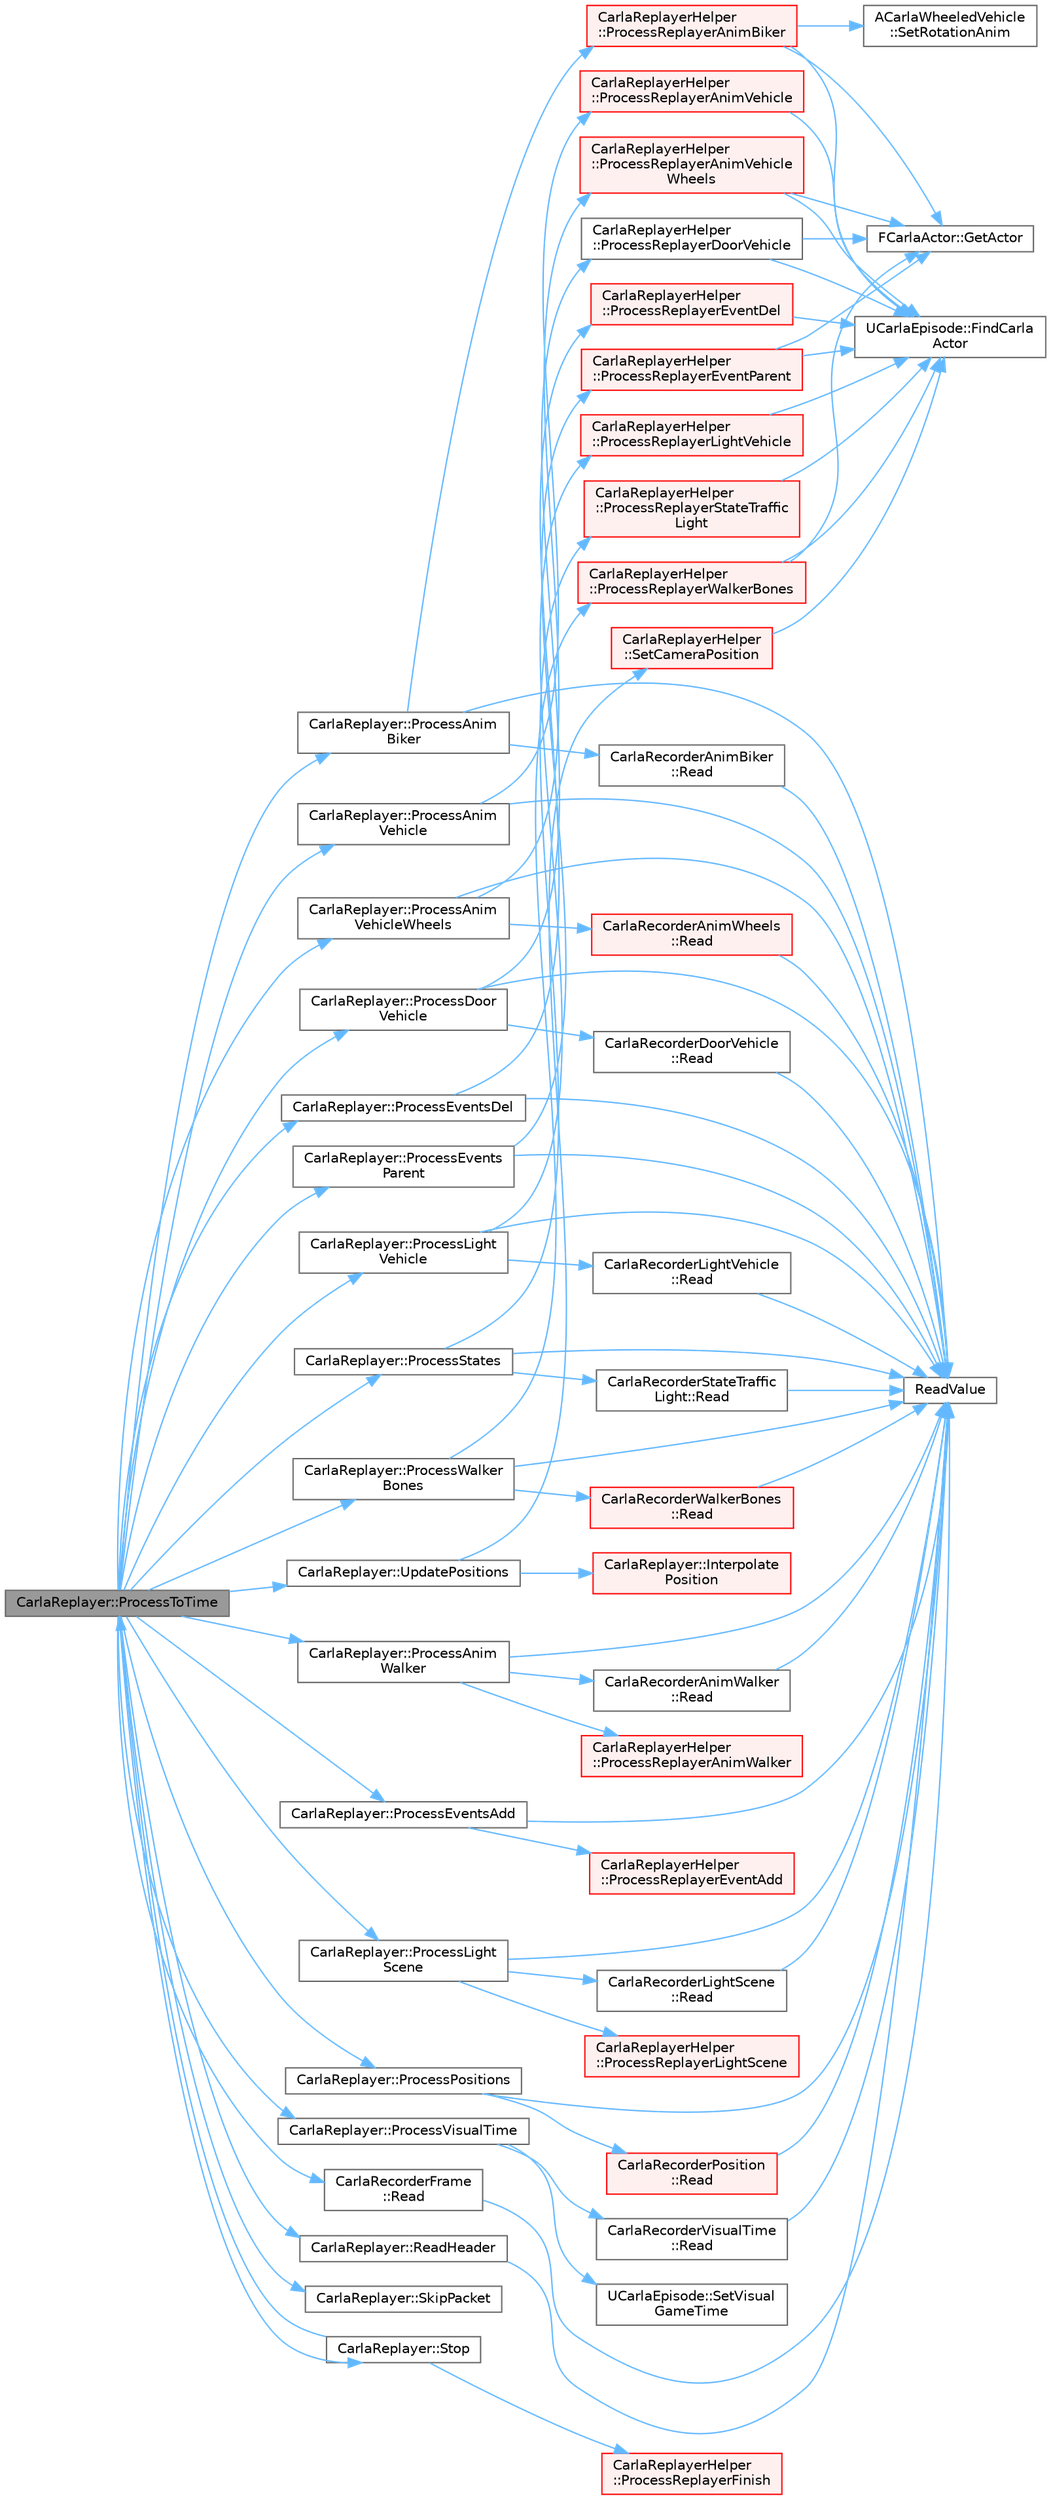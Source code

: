 digraph "CarlaReplayer::ProcessToTime"
{
 // INTERACTIVE_SVG=YES
 // LATEX_PDF_SIZE
  bgcolor="transparent";
  edge [fontname=Helvetica,fontsize=10,labelfontname=Helvetica,labelfontsize=10];
  node [fontname=Helvetica,fontsize=10,shape=box,height=0.2,width=0.4];
  rankdir="LR";
  Node1 [id="Node000001",label="CarlaReplayer::ProcessToTime",height=0.2,width=0.4,color="gray40", fillcolor="grey60", style="filled", fontcolor="black",tooltip=" "];
  Node1 -> Node2 [id="edge1_Node000001_Node000002",color="steelblue1",style="solid",tooltip=" "];
  Node2 [id="Node000002",label="CarlaReplayer::ProcessAnim\lBiker",height=0.2,width=0.4,color="grey40", fillcolor="white", style="filled",URL="$dc/dc6/classCarlaReplayer.html#ab8f3012d1c7810dedfaaedacd0e1e601",tooltip=" "];
  Node2 -> Node3 [id="edge2_Node000002_Node000003",color="steelblue1",style="solid",tooltip=" "];
  Node3 [id="Node000003",label="CarlaReplayerHelper\l::ProcessReplayerAnimBiker",height=0.2,width=0.4,color="red", fillcolor="#FFF0F0", style="filled",URL="$d8/d27/classCarlaReplayerHelper.html#ad8e81827bbe00c12346a4ab20adf6900",tooltip=" "];
  Node3 -> Node4 [id="edge3_Node000003_Node000004",color="steelblue1",style="solid",tooltip=" "];
  Node4 [id="Node000004",label="UCarlaEpisode::FindCarla\lActor",height=0.2,width=0.4,color="grey40", fillcolor="white", style="filled",URL="$dc/d84/classUCarlaEpisode.html#a4d0c7a09f4d9de8110605e10125a93aa",tooltip="Find a Carla actor by id."];
  Node3 -> Node5 [id="edge4_Node000003_Node000005",color="steelblue1",style="solid",tooltip=" "];
  Node5 [id="Node000005",label="FCarlaActor::GetActor",height=0.2,width=0.4,color="grey40", fillcolor="white", style="filled",URL="$dc/dde/classFCarlaActor.html#a4d2752987e47827efd488b90053ad415",tooltip=" "];
  Node3 -> Node6 [id="edge5_Node000003_Node000006",color="steelblue1",style="solid",tooltip=" "];
  Node6 [id="Node000006",label="ACarlaWheeledVehicle\l::SetRotationAnim",height=0.2,width=0.4,color="grey40", fillcolor="white", style="filled",URL="$d5/d70/classACarlaWheeledVehicle.html#ae25749d7eea4fcfdfd06df390d29cacf",tooltip=" "];
  Node2 -> Node8 [id="edge6_Node000002_Node000008",color="steelblue1",style="solid",tooltip=" "];
  Node8 [id="Node000008",label="CarlaRecorderAnimBiker\l::Read",height=0.2,width=0.4,color="grey40", fillcolor="white", style="filled",URL="$db/d9f/structCarlaRecorderAnimBiker.html#a53a0fca1da840cad5c7301943a0fc6b3",tooltip=" "];
  Node8 -> Node9 [id="edge7_Node000008_Node000009",color="steelblue1",style="solid",tooltip=" "];
  Node9 [id="Node000009",label="ReadValue",height=0.2,width=0.4,color="grey40", fillcolor="white", style="filled",URL="$d6/dd1/CarlaRecorderHelpers_8h.html#af7b2a7c287743d6b41ad64e8df3faa5f",tooltip=" "];
  Node2 -> Node9 [id="edge8_Node000002_Node000009",color="steelblue1",style="solid",tooltip=" "];
  Node1 -> Node10 [id="edge9_Node000001_Node000010",color="steelblue1",style="solid",tooltip=" "];
  Node10 [id="Node000010",label="CarlaReplayer::ProcessAnim\lVehicle",height=0.2,width=0.4,color="grey40", fillcolor="white", style="filled",URL="$dc/dc6/classCarlaReplayer.html#a3e7f6d573e365e8286fff2d364508898",tooltip=" "];
  Node10 -> Node11 [id="edge10_Node000010_Node000011",color="steelblue1",style="solid",tooltip=" "];
  Node11 [id="Node000011",label="CarlaReplayerHelper\l::ProcessReplayerAnimVehicle",height=0.2,width=0.4,color="red", fillcolor="#FFF0F0", style="filled",URL="$d8/d27/classCarlaReplayerHelper.html#a9ca2608313382327528bcc20642b44e2",tooltip=" "];
  Node11 -> Node4 [id="edge11_Node000011_Node000004",color="steelblue1",style="solid",tooltip=" "];
  Node10 -> Node9 [id="edge12_Node000010_Node000009",color="steelblue1",style="solid",tooltip=" "];
  Node1 -> Node13 [id="edge13_Node000001_Node000013",color="steelblue1",style="solid",tooltip=" "];
  Node13 [id="Node000013",label="CarlaReplayer::ProcessAnim\lVehicleWheels",height=0.2,width=0.4,color="grey40", fillcolor="white", style="filled",URL="$dc/dc6/classCarlaReplayer.html#a36173bcde3a636cea162c3570c66b849",tooltip=" "];
  Node13 -> Node14 [id="edge14_Node000013_Node000014",color="steelblue1",style="solid",tooltip=" "];
  Node14 [id="Node000014",label="CarlaReplayerHelper\l::ProcessReplayerAnimVehicle\lWheels",height=0.2,width=0.4,color="red", fillcolor="#FFF0F0", style="filled",URL="$d8/d27/classCarlaReplayerHelper.html#a37a1a54d50ed4cbe1a5490d28f5bf7b7",tooltip=" "];
  Node14 -> Node4 [id="edge15_Node000014_Node000004",color="steelblue1",style="solid",tooltip=" "];
  Node14 -> Node5 [id="edge16_Node000014_Node000005",color="steelblue1",style="solid",tooltip=" "];
  Node13 -> Node16 [id="edge17_Node000013_Node000016",color="steelblue1",style="solid",tooltip=" "];
  Node16 [id="Node000016",label="CarlaRecorderAnimWheels\l::Read",height=0.2,width=0.4,color="red", fillcolor="#FFF0F0", style="filled",URL="$d0/de7/structCarlaRecorderAnimWheels.html#a7793613d2c258bbc41ba55a91224d7ec",tooltip=" "];
  Node16 -> Node9 [id="edge18_Node000016_Node000009",color="steelblue1",style="solid",tooltip=" "];
  Node13 -> Node9 [id="edge19_Node000013_Node000009",color="steelblue1",style="solid",tooltip=" "];
  Node1 -> Node18 [id="edge20_Node000001_Node000018",color="steelblue1",style="solid",tooltip=" "];
  Node18 [id="Node000018",label="CarlaReplayer::ProcessAnim\lWalker",height=0.2,width=0.4,color="grey40", fillcolor="white", style="filled",URL="$dc/dc6/classCarlaReplayer.html#aaea1d59cb968cbf79045a141601195d5",tooltip=" "];
  Node18 -> Node19 [id="edge21_Node000018_Node000019",color="steelblue1",style="solid",tooltip=" "];
  Node19 [id="Node000019",label="CarlaReplayerHelper\l::ProcessReplayerAnimWalker",height=0.2,width=0.4,color="red", fillcolor="#FFF0F0", style="filled",URL="$d8/d27/classCarlaReplayerHelper.html#a72d043cce18bb3b17ecbe787b7770b8d",tooltip=" "];
  Node18 -> Node22 [id="edge22_Node000018_Node000022",color="steelblue1",style="solid",tooltip=" "];
  Node22 [id="Node000022",label="CarlaRecorderAnimWalker\l::Read",height=0.2,width=0.4,color="grey40", fillcolor="white", style="filled",URL="$dc/dc8/structCarlaRecorderAnimWalker.html#ada7cbd06da99ac72a8c43ee523f74659",tooltip=" "];
  Node22 -> Node9 [id="edge23_Node000022_Node000009",color="steelblue1",style="solid",tooltip=" "];
  Node18 -> Node9 [id="edge24_Node000018_Node000009",color="steelblue1",style="solid",tooltip=" "];
  Node1 -> Node23 [id="edge25_Node000001_Node000023",color="steelblue1",style="solid",tooltip=" "];
  Node23 [id="Node000023",label="CarlaReplayer::ProcessDoor\lVehicle",height=0.2,width=0.4,color="grey40", fillcolor="white", style="filled",URL="$dc/dc6/classCarlaReplayer.html#a071af99588aa50267f1dffb275811397",tooltip=" "];
  Node23 -> Node24 [id="edge26_Node000023_Node000024",color="steelblue1",style="solid",tooltip=" "];
  Node24 [id="Node000024",label="CarlaReplayerHelper\l::ProcessReplayerDoorVehicle",height=0.2,width=0.4,color="grey40", fillcolor="white", style="filled",URL="$d8/d27/classCarlaReplayerHelper.html#a716a5cb1f1f6b65f5953407da4b9bb1a",tooltip=" "];
  Node24 -> Node4 [id="edge27_Node000024_Node000004",color="steelblue1",style="solid",tooltip=" "];
  Node24 -> Node5 [id="edge28_Node000024_Node000005",color="steelblue1",style="solid",tooltip=" "];
  Node23 -> Node25 [id="edge29_Node000023_Node000025",color="steelblue1",style="solid",tooltip=" "];
  Node25 [id="Node000025",label="CarlaRecorderDoorVehicle\l::Read",height=0.2,width=0.4,color="grey40", fillcolor="white", style="filled",URL="$dd/d8d/structCarlaRecorderDoorVehicle.html#aa9392010b8d18ea30dbfd97dd6359f64",tooltip=" "];
  Node25 -> Node9 [id="edge30_Node000025_Node000009",color="steelblue1",style="solid",tooltip=" "];
  Node23 -> Node9 [id="edge31_Node000023_Node000009",color="steelblue1",style="solid",tooltip=" "];
  Node1 -> Node26 [id="edge32_Node000001_Node000026",color="steelblue1",style="solid",tooltip=" "];
  Node26 [id="Node000026",label="CarlaReplayer::ProcessEventsAdd",height=0.2,width=0.4,color="grey40", fillcolor="white", style="filled",URL="$dc/dc6/classCarlaReplayer.html#a929a7a4c79086339485caba9f6562c8e",tooltip=" "];
  Node26 -> Node27 [id="edge33_Node000026_Node000027",color="steelblue1",style="solid",tooltip=" "];
  Node27 [id="Node000027",label="CarlaReplayerHelper\l::ProcessReplayerEventAdd",height=0.2,width=0.4,color="red", fillcolor="#FFF0F0", style="filled",URL="$d8/d27/classCarlaReplayerHelper.html#ad2578fb20f971e6e27bd1895d8884e6d",tooltip=" "];
  Node26 -> Node9 [id="edge34_Node000026_Node000009",color="steelblue1",style="solid",tooltip=" "];
  Node1 -> Node123 [id="edge35_Node000001_Node000123",color="steelblue1",style="solid",tooltip=" "];
  Node123 [id="Node000123",label="CarlaReplayer::ProcessEventsDel",height=0.2,width=0.4,color="grey40", fillcolor="white", style="filled",URL="$dc/dc6/classCarlaReplayer.html#a0281a0aff5b8977886de1709482309f9",tooltip=" "];
  Node123 -> Node124 [id="edge36_Node000123_Node000124",color="steelblue1",style="solid",tooltip=" "];
  Node124 [id="Node000124",label="CarlaReplayerHelper\l::ProcessReplayerEventDel",height=0.2,width=0.4,color="red", fillcolor="#FFF0F0", style="filled",URL="$d8/d27/classCarlaReplayerHelper.html#abcc9194d40ec6cbbc3224f704d3c57d0",tooltip=" "];
  Node124 -> Node4 [id="edge37_Node000124_Node000004",color="steelblue1",style="solid",tooltip=" "];
  Node123 -> Node9 [id="edge38_Node000123_Node000009",color="steelblue1",style="solid",tooltip=" "];
  Node1 -> Node126 [id="edge39_Node000001_Node000126",color="steelblue1",style="solid",tooltip=" "];
  Node126 [id="Node000126",label="CarlaReplayer::ProcessEvents\lParent",height=0.2,width=0.4,color="grey40", fillcolor="white", style="filled",URL="$dc/dc6/classCarlaReplayer.html#a5ed2b19174f18dd9bcd55c289f106719",tooltip=" "];
  Node126 -> Node127 [id="edge40_Node000126_Node000127",color="steelblue1",style="solid",tooltip=" "];
  Node127 [id="Node000127",label="CarlaReplayerHelper\l::ProcessReplayerEventParent",height=0.2,width=0.4,color="red", fillcolor="#FFF0F0", style="filled",URL="$d8/d27/classCarlaReplayerHelper.html#a900d23c789ab8d07489d1d817fa5edab",tooltip=" "];
  Node127 -> Node4 [id="edge41_Node000127_Node000004",color="steelblue1",style="solid",tooltip=" "];
  Node127 -> Node5 [id="edge42_Node000127_Node000005",color="steelblue1",style="solid",tooltip=" "];
  Node126 -> Node9 [id="edge43_Node000126_Node000009",color="steelblue1",style="solid",tooltip=" "];
  Node1 -> Node136 [id="edge44_Node000001_Node000136",color="steelblue1",style="solid",tooltip=" "];
  Node136 [id="Node000136",label="CarlaReplayer::ProcessLight\lScene",height=0.2,width=0.4,color="grey40", fillcolor="white", style="filled",URL="$dc/dc6/classCarlaReplayer.html#ac49243de822059c6b5560d438882a171",tooltip=" "];
  Node136 -> Node137 [id="edge45_Node000136_Node000137",color="steelblue1",style="solid",tooltip=" "];
  Node137 [id="Node000137",label="CarlaReplayerHelper\l::ProcessReplayerLightScene",height=0.2,width=0.4,color="red", fillcolor="#FFF0F0", style="filled",URL="$d8/d27/classCarlaReplayerHelper.html#a65d184d97fb0c630fc8b225606d680b3",tooltip=" "];
  Node136 -> Node139 [id="edge46_Node000136_Node000139",color="steelblue1",style="solid",tooltip=" "];
  Node139 [id="Node000139",label="CarlaRecorderLightScene\l::Read",height=0.2,width=0.4,color="grey40", fillcolor="white", style="filled",URL="$d0/db0/structCarlaRecorderLightScene.html#a72374de78e6f5eb1ad6046fdd036fbbb",tooltip=" "];
  Node139 -> Node9 [id="edge47_Node000139_Node000009",color="steelblue1",style="solid",tooltip=" "];
  Node136 -> Node9 [id="edge48_Node000136_Node000009",color="steelblue1",style="solid",tooltip=" "];
  Node1 -> Node140 [id="edge49_Node000001_Node000140",color="steelblue1",style="solid",tooltip=" "];
  Node140 [id="Node000140",label="CarlaReplayer::ProcessLight\lVehicle",height=0.2,width=0.4,color="grey40", fillcolor="white", style="filled",URL="$dc/dc6/classCarlaReplayer.html#a2c4b8d27ebb7bbb0b5e9582182868f71",tooltip=" "];
  Node140 -> Node141 [id="edge50_Node000140_Node000141",color="steelblue1",style="solid",tooltip=" "];
  Node141 [id="Node000141",label="CarlaReplayerHelper\l::ProcessReplayerLightVehicle",height=0.2,width=0.4,color="red", fillcolor="#FFF0F0", style="filled",URL="$d8/d27/classCarlaReplayerHelper.html#ac4f148a536aeeee779806e1a55882d9b",tooltip=" "];
  Node141 -> Node4 [id="edge51_Node000141_Node000004",color="steelblue1",style="solid",tooltip=" "];
  Node140 -> Node143 [id="edge52_Node000140_Node000143",color="steelblue1",style="solid",tooltip=" "];
  Node143 [id="Node000143",label="CarlaRecorderLightVehicle\l::Read",height=0.2,width=0.4,color="grey40", fillcolor="white", style="filled",URL="$d8/d3b/structCarlaRecorderLightVehicle.html#a996c803972043adbac25d4a54b2de1c6",tooltip=" "];
  Node143 -> Node9 [id="edge53_Node000143_Node000009",color="steelblue1",style="solid",tooltip=" "];
  Node140 -> Node9 [id="edge54_Node000140_Node000009",color="steelblue1",style="solid",tooltip=" "];
  Node1 -> Node144 [id="edge55_Node000001_Node000144",color="steelblue1",style="solid",tooltip=" "];
  Node144 [id="Node000144",label="CarlaReplayer::ProcessPositions",height=0.2,width=0.4,color="grey40", fillcolor="white", style="filled",URL="$dc/dc6/classCarlaReplayer.html#a5541e07e46c1aa34571834f7bcceb243",tooltip=" "];
  Node144 -> Node145 [id="edge56_Node000144_Node000145",color="steelblue1",style="solid",tooltip=" "];
  Node145 [id="Node000145",label="CarlaRecorderPosition\l::Read",height=0.2,width=0.4,color="red", fillcolor="#FFF0F0", style="filled",URL="$d3/d16/structCarlaRecorderPosition.html#a6c79bda342359f98692c9127e6153408",tooltip=" "];
  Node145 -> Node9 [id="edge57_Node000145_Node000009",color="steelblue1",style="solid",tooltip=" "];
  Node144 -> Node9 [id="edge58_Node000144_Node000009",color="steelblue1",style="solid",tooltip=" "];
  Node1 -> Node147 [id="edge59_Node000001_Node000147",color="steelblue1",style="solid",tooltip=" "];
  Node147 [id="Node000147",label="CarlaReplayer::ProcessStates",height=0.2,width=0.4,color="grey40", fillcolor="white", style="filled",URL="$dc/dc6/classCarlaReplayer.html#ab08c55b108e85bf05346d2154bc0d0f2",tooltip=" "];
  Node147 -> Node148 [id="edge60_Node000147_Node000148",color="steelblue1",style="solid",tooltip=" "];
  Node148 [id="Node000148",label="CarlaReplayerHelper\l::ProcessReplayerStateTraffic\lLight",height=0.2,width=0.4,color="red", fillcolor="#FFF0F0", style="filled",URL="$d8/d27/classCarlaReplayerHelper.html#a80ef95d31da7de45f4ecddede9f575d6",tooltip=" "];
  Node148 -> Node4 [id="edge61_Node000148_Node000004",color="steelblue1",style="solid",tooltip=" "];
  Node147 -> Node154 [id="edge62_Node000147_Node000154",color="steelblue1",style="solid",tooltip=" "];
  Node154 [id="Node000154",label="CarlaRecorderStateTraffic\lLight::Read",height=0.2,width=0.4,color="grey40", fillcolor="white", style="filled",URL="$d1/dc9/structCarlaRecorderStateTrafficLight.html#a7e9c98ee0b0c433eab79e33dd4ad8391",tooltip=" "];
  Node154 -> Node9 [id="edge63_Node000154_Node000009",color="steelblue1",style="solid",tooltip=" "];
  Node147 -> Node9 [id="edge64_Node000147_Node000009",color="steelblue1",style="solid",tooltip=" "];
  Node1 -> Node155 [id="edge65_Node000001_Node000155",color="steelblue1",style="solid",tooltip=" "];
  Node155 [id="Node000155",label="CarlaReplayer::ProcessVisualTime",height=0.2,width=0.4,color="grey40", fillcolor="white", style="filled",URL="$dc/dc6/classCarlaReplayer.html#a1fb8c12c1bfb107498e893b9ed61de29",tooltip=" "];
  Node155 -> Node156 [id="edge66_Node000155_Node000156",color="steelblue1",style="solid",tooltip=" "];
  Node156 [id="Node000156",label="CarlaRecorderVisualTime\l::Read",height=0.2,width=0.4,color="grey40", fillcolor="white", style="filled",URL="$d0/d56/structCarlaRecorderVisualTime.html#a23bbe58c25474f390ecd28f8fcbd151d",tooltip=" "];
  Node156 -> Node9 [id="edge67_Node000156_Node000009",color="steelblue1",style="solid",tooltip=" "];
  Node155 -> Node157 [id="edge68_Node000155_Node000157",color="steelblue1",style="solid",tooltip=" "];
  Node157 [id="Node000157",label="UCarlaEpisode::SetVisual\lGameTime",height=0.2,width=0.4,color="grey40", fillcolor="white", style="filled",URL="$dc/d84/classUCarlaEpisode.html#acb134b660abeb860ba1b7986e61c802a",tooltip=" "];
  Node1 -> Node158 [id="edge69_Node000001_Node000158",color="steelblue1",style="solid",tooltip=" "];
  Node158 [id="Node000158",label="CarlaReplayer::ProcessWalker\lBones",height=0.2,width=0.4,color="grey40", fillcolor="white", style="filled",URL="$dc/dc6/classCarlaReplayer.html#a48bd30916caba300077a56841523ac9c",tooltip=" "];
  Node158 -> Node159 [id="edge70_Node000158_Node000159",color="steelblue1",style="solid",tooltip=" "];
  Node159 [id="Node000159",label="CarlaReplayerHelper\l::ProcessReplayerWalkerBones",height=0.2,width=0.4,color="red", fillcolor="#FFF0F0", style="filled",URL="$d8/d27/classCarlaReplayerHelper.html#a141e2633c221a10eee58d0a41bc86aaf",tooltip=" "];
  Node159 -> Node4 [id="edge71_Node000159_Node000004",color="steelblue1",style="solid",tooltip=" "];
  Node159 -> Node5 [id="edge72_Node000159_Node000005",color="steelblue1",style="solid",tooltip=" "];
  Node158 -> Node162 [id="edge73_Node000158_Node000162",color="steelblue1",style="solid",tooltip=" "];
  Node162 [id="Node000162",label="CarlaRecorderWalkerBones\l::Read",height=0.2,width=0.4,color="red", fillcolor="#FFF0F0", style="filled",URL="$dd/dfc/structCarlaRecorderWalkerBones.html#a1bea3e3cd0a4e2c6fe76bcbbc1af77cb",tooltip=" "];
  Node162 -> Node9 [id="edge74_Node000162_Node000009",color="steelblue1",style="solid",tooltip=" "];
  Node158 -> Node9 [id="edge75_Node000158_Node000009",color="steelblue1",style="solid",tooltip=" "];
  Node1 -> Node164 [id="edge76_Node000001_Node000164",color="steelblue1",style="solid",tooltip=" "];
  Node164 [id="Node000164",label="CarlaRecorderFrame\l::Read",height=0.2,width=0.4,color="grey40", fillcolor="white", style="filled",URL="$d9/df8/structCarlaRecorderFrame.html#afd74875fdf10b396fc36c56ae1f89f0d",tooltip=" "];
  Node164 -> Node9 [id="edge77_Node000164_Node000009",color="steelblue1",style="solid",tooltip=" "];
  Node1 -> Node165 [id="edge78_Node000001_Node000165",color="steelblue1",style="solid",tooltip=" "];
  Node165 [id="Node000165",label="CarlaReplayer::ReadHeader",height=0.2,width=0.4,color="grey40", fillcolor="white", style="filled",URL="$dc/dc6/classCarlaReplayer.html#a6aff6b42446e61dd5ea2efcd7fa93fb1",tooltip=" "];
  Node165 -> Node9 [id="edge79_Node000165_Node000009",color="steelblue1",style="solid",tooltip=" "];
  Node1 -> Node166 [id="edge80_Node000001_Node000166",color="steelblue1",style="solid",tooltip=" "];
  Node166 [id="Node000166",label="CarlaReplayer::SkipPacket",height=0.2,width=0.4,color="grey40", fillcolor="white", style="filled",URL="$dc/dc6/classCarlaReplayer.html#a02e158d388f249b418bf4935bfd831b4",tooltip=" "];
  Node1 -> Node167 [id="edge81_Node000001_Node000167",color="steelblue1",style="solid",tooltip=" "];
  Node167 [id="Node000167",label="CarlaReplayer::Stop",height=0.2,width=0.4,color="grey40", fillcolor="white", style="filled",URL="$dc/dc6/classCarlaReplayer.html#af627917f2c95135fb11b59af4f65dbf7",tooltip=" "];
  Node167 -> Node168 [id="edge82_Node000167_Node000168",color="steelblue1",style="solid",tooltip=" "];
  Node168 [id="Node000168",label="CarlaReplayerHelper\l::ProcessReplayerFinish",height=0.2,width=0.4,color="red", fillcolor="#FFF0F0", style="filled",URL="$d8/d27/classCarlaReplayerHelper.html#a1b52e6048a6474753a849642a55a4a6e",tooltip=" "];
  Node167 -> Node1 [id="edge83_Node000167_Node000001",color="steelblue1",style="solid",tooltip=" "];
  Node1 -> Node171 [id="edge84_Node000001_Node000171",color="steelblue1",style="solid",tooltip=" "];
  Node171 [id="Node000171",label="CarlaReplayer::UpdatePositions",height=0.2,width=0.4,color="grey40", fillcolor="white", style="filled",URL="$dc/dc6/classCarlaReplayer.html#a90bb49a890e2a2cd8b85152f17ca8fed",tooltip=" "];
  Node171 -> Node172 [id="edge85_Node000171_Node000172",color="steelblue1",style="solid",tooltip=" "];
  Node172 [id="Node000172",label="CarlaReplayer::Interpolate\lPosition",height=0.2,width=0.4,color="red", fillcolor="#FFF0F0", style="filled",URL="$dc/dc6/classCarlaReplayer.html#a38b36d848f1ae6b12ab802b3788a734b",tooltip=" "];
  Node171 -> Node175 [id="edge86_Node000171_Node000175",color="steelblue1",style="solid",tooltip=" "];
  Node175 [id="Node000175",label="CarlaReplayerHelper\l::SetCameraPosition",height=0.2,width=0.4,color="red", fillcolor="#FFF0F0", style="filled",URL="$d8/d27/classCarlaReplayerHelper.html#aee66c1ec57db9bff60d6d22c9c08a09d",tooltip=" "];
  Node175 -> Node4 [id="edge87_Node000175_Node000004",color="steelblue1",style="solid",tooltip=" "];
}
